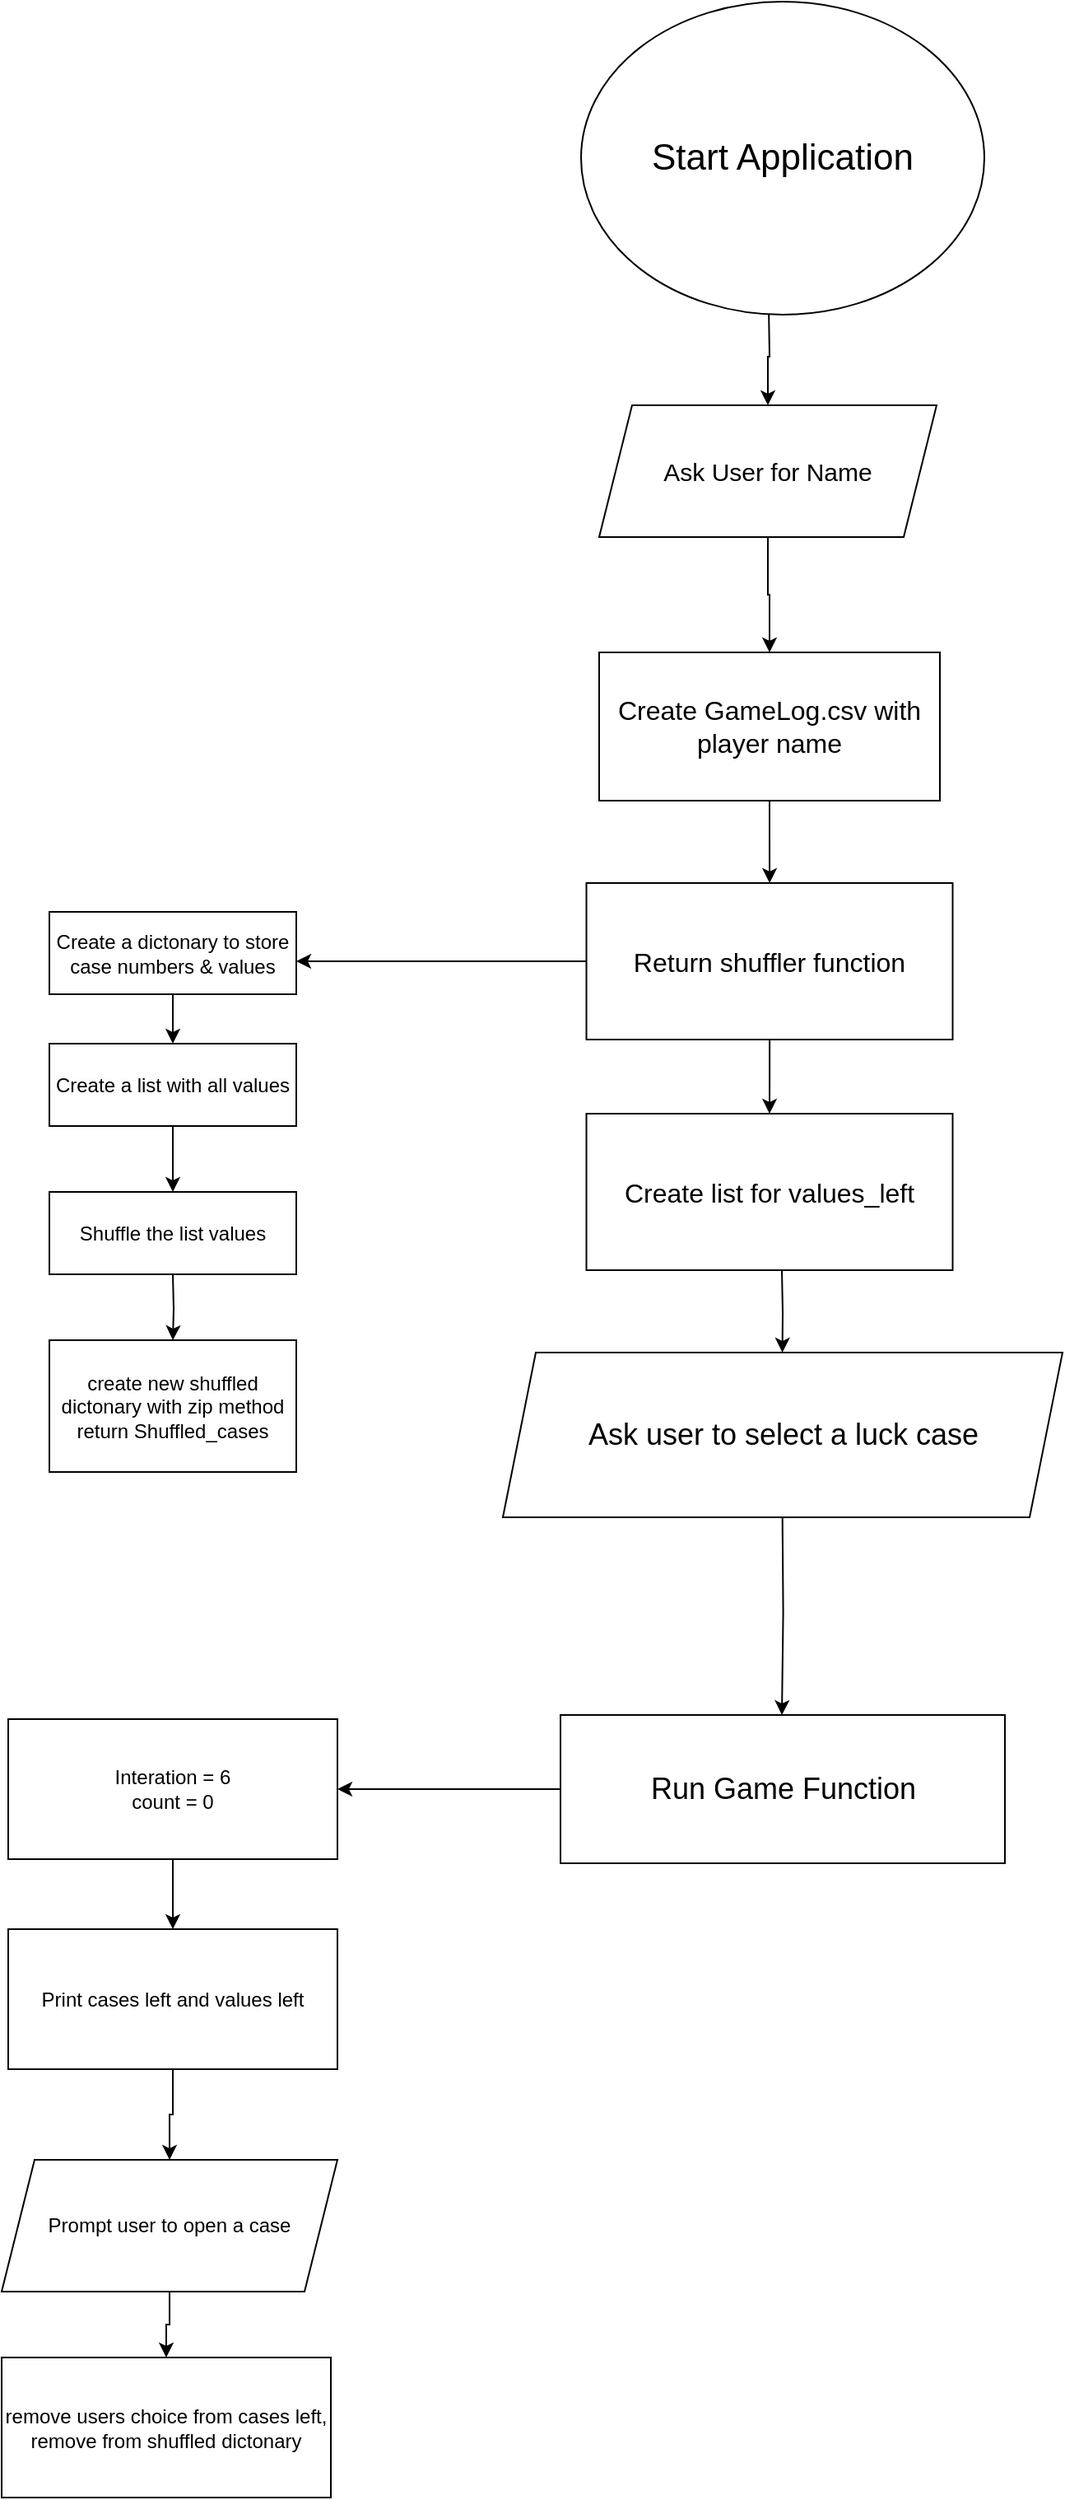 <mxfile version="22.1.8" type="github">
  <diagram name="Page-1" id="VLC8R4KVJ3cNXHcV-09f">
    <mxGraphModel dx="1290" dy="574" grid="1" gridSize="10" guides="1" tooltips="1" connect="1" arrows="1" fold="1" page="1" pageScale="1" pageWidth="850" pageHeight="1100" math="0" shadow="0">
      <root>
        <mxCell id="0" />
        <mxCell id="1" parent="0" />
        <mxCell id="pCG21Fdg0DUQvxfNWMpT-1" style="edgeStyle=orthogonalEdgeStyle;rounded=0;orthogonalLoop=1;jettySize=auto;html=1;entryX=0.5;entryY=0;entryDx=0;entryDy=0;" edge="1" parent="1" target="pCG21Fdg0DUQvxfNWMpT-4">
          <mxGeometry relative="1" as="geometry">
            <mxPoint x="586" y="495" as="targetPoint" />
            <mxPoint x="588" y="415" as="sourcePoint" />
          </mxGeometry>
        </mxCell>
        <mxCell id="pCG21Fdg0DUQvxfNWMpT-2" style="edgeStyle=orthogonalEdgeStyle;rounded=0;orthogonalLoop=1;jettySize=auto;html=1;exitX=0.5;exitY=1;exitDx=0;exitDy=0;" edge="1" parent="1">
          <mxGeometry relative="1" as="geometry">
            <mxPoint x="586" y="555" as="sourcePoint" />
            <mxPoint x="586" y="555" as="targetPoint" />
          </mxGeometry>
        </mxCell>
        <mxCell id="pCG21Fdg0DUQvxfNWMpT-3" style="edgeStyle=orthogonalEdgeStyle;rounded=0;orthogonalLoop=1;jettySize=auto;html=1;" edge="1" parent="1" source="pCG21Fdg0DUQvxfNWMpT-4" target="pCG21Fdg0DUQvxfNWMpT-6">
          <mxGeometry relative="1" as="geometry">
            <mxPoint x="586.5" y="655" as="targetPoint" />
          </mxGeometry>
        </mxCell>
        <mxCell id="pCG21Fdg0DUQvxfNWMpT-4" value="&lt;font style=&quot;font-size: 15px;&quot;&gt;Ask User for Name&lt;/font&gt;" style="shape=parallelogram;perimeter=parallelogramPerimeter;whiteSpace=wrap;html=1;fixedSize=1;" vertex="1" parent="1">
          <mxGeometry x="485" y="475" width="205" height="80" as="geometry" />
        </mxCell>
        <mxCell id="pCG21Fdg0DUQvxfNWMpT-5" value="" style="edgeStyle=orthogonalEdgeStyle;rounded=0;orthogonalLoop=1;jettySize=auto;html=1;" edge="1" parent="1" source="pCG21Fdg0DUQvxfNWMpT-6" target="pCG21Fdg0DUQvxfNWMpT-9">
          <mxGeometry relative="1" as="geometry" />
        </mxCell>
        <mxCell id="pCG21Fdg0DUQvxfNWMpT-6" value="&lt;font style=&quot;font-size: 16px;&quot;&gt;Create GameLog.csv with player name&lt;/font&gt;" style="rounded=0;whiteSpace=wrap;html=1;" vertex="1" parent="1">
          <mxGeometry x="485" y="625" width="207" height="90" as="geometry" />
        </mxCell>
        <mxCell id="pCG21Fdg0DUQvxfNWMpT-7" style="edgeStyle=orthogonalEdgeStyle;rounded=0;orthogonalLoop=1;jettySize=auto;html=1;entryX=0.5;entryY=0;entryDx=0;entryDy=0;" edge="1" parent="1" source="pCG21Fdg0DUQvxfNWMpT-9" target="pCG21Fdg0DUQvxfNWMpT-17">
          <mxGeometry relative="1" as="geometry" />
        </mxCell>
        <mxCell id="pCG21Fdg0DUQvxfNWMpT-8" style="edgeStyle=orthogonalEdgeStyle;rounded=0;orthogonalLoop=1;jettySize=auto;html=1;entryX=1;entryY=0.5;entryDx=0;entryDy=0;" edge="1" parent="1" source="pCG21Fdg0DUQvxfNWMpT-9">
          <mxGeometry relative="1" as="geometry">
            <mxPoint x="301" y="812.5" as="targetPoint" />
          </mxGeometry>
        </mxCell>
        <mxCell id="pCG21Fdg0DUQvxfNWMpT-9" value="&lt;span style=&quot;font-size: 16px;&quot;&gt;Return shuffler function&lt;/span&gt;" style="whiteSpace=wrap;html=1;rounded=0;" vertex="1" parent="1">
          <mxGeometry x="477.25" y="765" width="222.5" height="95" as="geometry" />
        </mxCell>
        <mxCell id="pCG21Fdg0DUQvxfNWMpT-12" style="edgeStyle=orthogonalEdgeStyle;rounded=0;orthogonalLoop=1;jettySize=auto;html=1;" edge="1" parent="1" source="pCG21Fdg0DUQvxfNWMpT-13" target="pCG21Fdg0DUQvxfNWMpT-15">
          <mxGeometry relative="1" as="geometry">
            <mxPoint x="226" y="872.5" as="targetPoint" />
          </mxGeometry>
        </mxCell>
        <mxCell id="pCG21Fdg0DUQvxfNWMpT-13" value="Create a dictonary to store case numbers &amp;amp; values" style="rounded=0;whiteSpace=wrap;html=1;" vertex="1" parent="1">
          <mxGeometry x="151" y="782.5" width="150" height="50" as="geometry" />
        </mxCell>
        <mxCell id="pCG21Fdg0DUQvxfNWMpT-14" style="edgeStyle=orthogonalEdgeStyle;rounded=0;orthogonalLoop=1;jettySize=auto;html=1;" edge="1" parent="1" source="pCG21Fdg0DUQvxfNWMpT-15">
          <mxGeometry relative="1" as="geometry">
            <mxPoint x="226" y="952.5" as="targetPoint" />
          </mxGeometry>
        </mxCell>
        <mxCell id="pCG21Fdg0DUQvxfNWMpT-15" value="Create a list with all values" style="rounded=0;whiteSpace=wrap;html=1;" vertex="1" parent="1">
          <mxGeometry x="151" y="862.5" width="150" height="50" as="geometry" />
        </mxCell>
        <mxCell id="pCG21Fdg0DUQvxfNWMpT-16" value="Shuffle the list values" style="rounded=0;whiteSpace=wrap;html=1;" vertex="1" parent="1">
          <mxGeometry x="151" y="952.5" width="150" height="50" as="geometry" />
        </mxCell>
        <mxCell id="pCG21Fdg0DUQvxfNWMpT-17" value="&lt;span style=&quot;font-size: 16px;&quot;&gt;Create list for values_left&lt;/span&gt;" style="whiteSpace=wrap;html=1;rounded=0;" vertex="1" parent="1">
          <mxGeometry x="477.25" y="905" width="222.5" height="95" as="geometry" />
        </mxCell>
        <mxCell id="pCG21Fdg0DUQvxfNWMpT-18" value="&lt;font style=&quot;font-size: 22px;&quot;&gt;Start Application&lt;/font&gt;" style="ellipse;whiteSpace=wrap;html=1;" vertex="1" parent="1">
          <mxGeometry x="474" y="230" width="245" height="190" as="geometry" />
        </mxCell>
        <mxCell id="pCG21Fdg0DUQvxfNWMpT-19" value="create new shuffled dictonary with zip method&lt;br&gt;return Shuffled_cases" style="rounded=0;whiteSpace=wrap;html=1;" vertex="1" parent="1">
          <mxGeometry x="151" y="1042.5" width="150" height="80" as="geometry" />
        </mxCell>
        <mxCell id="pCG21Fdg0DUQvxfNWMpT-20" style="edgeStyle=orthogonalEdgeStyle;rounded=0;orthogonalLoop=1;jettySize=auto;html=1;entryX=0.5;entryY=0;entryDx=0;entryDy=0;" edge="1" parent="1" target="pCG21Fdg0DUQvxfNWMpT-19">
          <mxGeometry relative="1" as="geometry">
            <mxPoint x="226" y="1002.5" as="sourcePoint" />
          </mxGeometry>
        </mxCell>
        <mxCell id="pCG21Fdg0DUQvxfNWMpT-21" style="edgeStyle=orthogonalEdgeStyle;rounded=0;orthogonalLoop=1;jettySize=auto;html=1;" edge="1" parent="1">
          <mxGeometry relative="1" as="geometry">
            <mxPoint x="596" y="1270" as="targetPoint" />
            <mxPoint x="596.3" y="1145" as="sourcePoint" />
          </mxGeometry>
        </mxCell>
        <mxCell id="pCG21Fdg0DUQvxfNWMpT-23" style="edgeStyle=orthogonalEdgeStyle;rounded=0;orthogonalLoop=1;jettySize=auto;html=1;" edge="1" parent="1" source="pCG21Fdg0DUQvxfNWMpT-22" target="pCG21Fdg0DUQvxfNWMpT-24">
          <mxGeometry relative="1" as="geometry">
            <mxPoint x="240" y="1315" as="targetPoint" />
          </mxGeometry>
        </mxCell>
        <mxCell id="pCG21Fdg0DUQvxfNWMpT-22" value="&lt;font style=&quot;font-size: 18px;&quot;&gt;Run Game Function&lt;/font&gt;" style="rounded=0;whiteSpace=wrap;html=1;" vertex="1" parent="1">
          <mxGeometry x="461.5" y="1270" width="270" height="90" as="geometry" />
        </mxCell>
        <mxCell id="pCG21Fdg0DUQvxfNWMpT-28" style="edgeStyle=orthogonalEdgeStyle;rounded=0;orthogonalLoop=1;jettySize=auto;html=1;" edge="1" parent="1" source="pCG21Fdg0DUQvxfNWMpT-24">
          <mxGeometry relative="1" as="geometry">
            <mxPoint x="226" y="1400" as="targetPoint" />
          </mxGeometry>
        </mxCell>
        <mxCell id="pCG21Fdg0DUQvxfNWMpT-24" value="Interation = 6&lt;br&gt;count = 0" style="rounded=0;whiteSpace=wrap;html=1;" vertex="1" parent="1">
          <mxGeometry x="126" y="1272.5" width="200" height="85" as="geometry" />
        </mxCell>
        <mxCell id="pCG21Fdg0DUQvxfNWMpT-26" value="" style="edgeStyle=orthogonalEdgeStyle;rounded=0;orthogonalLoop=1;jettySize=auto;html=1;" edge="1" parent="1">
          <mxGeometry relative="1" as="geometry">
            <mxPoint x="596.3" y="1050" as="targetPoint" />
            <mxPoint x="596" y="1000" as="sourcePoint" />
          </mxGeometry>
        </mxCell>
        <mxCell id="pCG21Fdg0DUQvxfNWMpT-27" value="&lt;font style=&quot;font-size: 18px;&quot;&gt;Ask user to select a luck case&lt;/font&gt;" style="shape=parallelogram;perimeter=parallelogramPerimeter;whiteSpace=wrap;html=1;fixedSize=1;" vertex="1" parent="1">
          <mxGeometry x="426.5" y="1050" width="340" height="100" as="geometry" />
        </mxCell>
        <mxCell id="pCG21Fdg0DUQvxfNWMpT-31" value="remove users choice from cases left, remove from shuffled dictonary" style="rounded=0;whiteSpace=wrap;html=1;" vertex="1" parent="1">
          <mxGeometry x="122" y="1660" width="200" height="85" as="geometry" />
        </mxCell>
        <mxCell id="pCG21Fdg0DUQvxfNWMpT-33" style="edgeStyle=orthogonalEdgeStyle;rounded=0;orthogonalLoop=1;jettySize=auto;html=1;entryX=0.5;entryY=0;entryDx=0;entryDy=0;" edge="1" parent="1" source="pCG21Fdg0DUQvxfNWMpT-32" target="pCG21Fdg0DUQvxfNWMpT-31">
          <mxGeometry relative="1" as="geometry" />
        </mxCell>
        <mxCell id="pCG21Fdg0DUQvxfNWMpT-32" value="Prompt user to open a case" style="shape=parallelogram;perimeter=parallelogramPerimeter;whiteSpace=wrap;html=1;fixedSize=1;" vertex="1" parent="1">
          <mxGeometry x="122" y="1540" width="204" height="80" as="geometry" />
        </mxCell>
        <mxCell id="pCG21Fdg0DUQvxfNWMpT-37" style="edgeStyle=orthogonalEdgeStyle;rounded=0;orthogonalLoop=1;jettySize=auto;html=1;entryX=0.5;entryY=0;entryDx=0;entryDy=0;" edge="1" parent="1" source="pCG21Fdg0DUQvxfNWMpT-36" target="pCG21Fdg0DUQvxfNWMpT-32">
          <mxGeometry relative="1" as="geometry" />
        </mxCell>
        <mxCell id="pCG21Fdg0DUQvxfNWMpT-36" value="Print cases left and values left" style="rounded=0;whiteSpace=wrap;html=1;" vertex="1" parent="1">
          <mxGeometry x="126" y="1400" width="200" height="85" as="geometry" />
        </mxCell>
      </root>
    </mxGraphModel>
  </diagram>
</mxfile>
